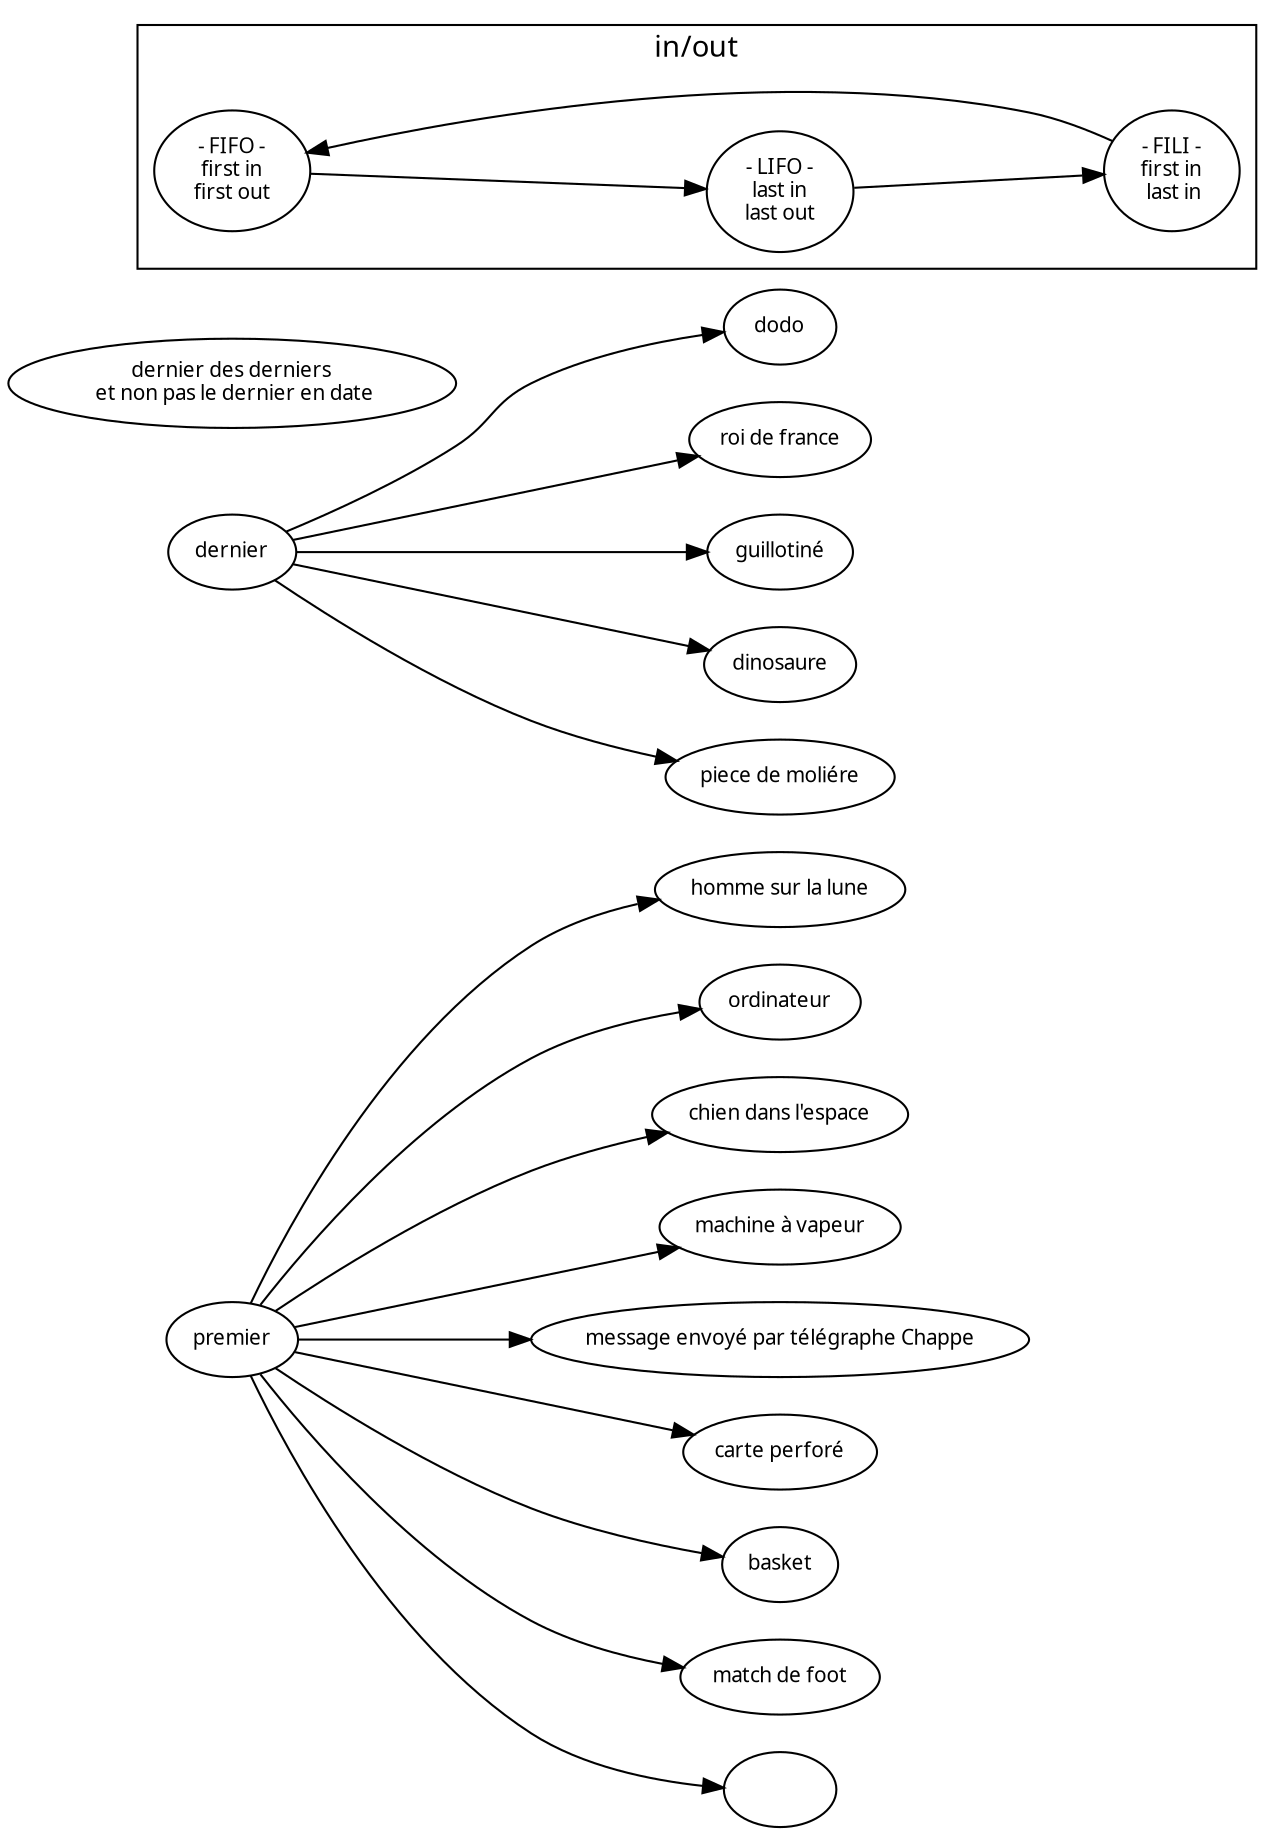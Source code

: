 digraph {

	fontname="myriadpro"
	fontsize = 14
	rankdir="LR"
	node [fontname="myriadpro", fontsize = 10]
	edge [fontname="monaco", fontsize = 9]
	
	first [label="premier"]
	last [label="dernier"]
	
	"dernier des derniers\n et non pas le dernier en date" 

	first -> "homme sur la lune"
	first -> "ordinateur"
	first -> "chien dans l'espace"
	first -> "machine à vapeur"
	first -> "message envoyé par télégraphe Chappe"
	first -> "carte perforé"
	first -> "basket"
	first -> "match de foot"
	first -> ""
	
	last -> dodo
	last -> "roi de france"
	last -> "guillotiné"
	last -> "dinosaure"
	last -> "piece de moliére"

	subgraph cluster_FO{
	
		label="in/out"
		
		FIFO [label="- FIFO -\nfirst in\nfirst out"]
		LIFO [label="- LIFO -\nlast in\nlast out"]
		FILI [label="- FILI -\nfirst in\n last in"]

		FILI -> FIFO -> LIFO -> FILI
	}
	
}